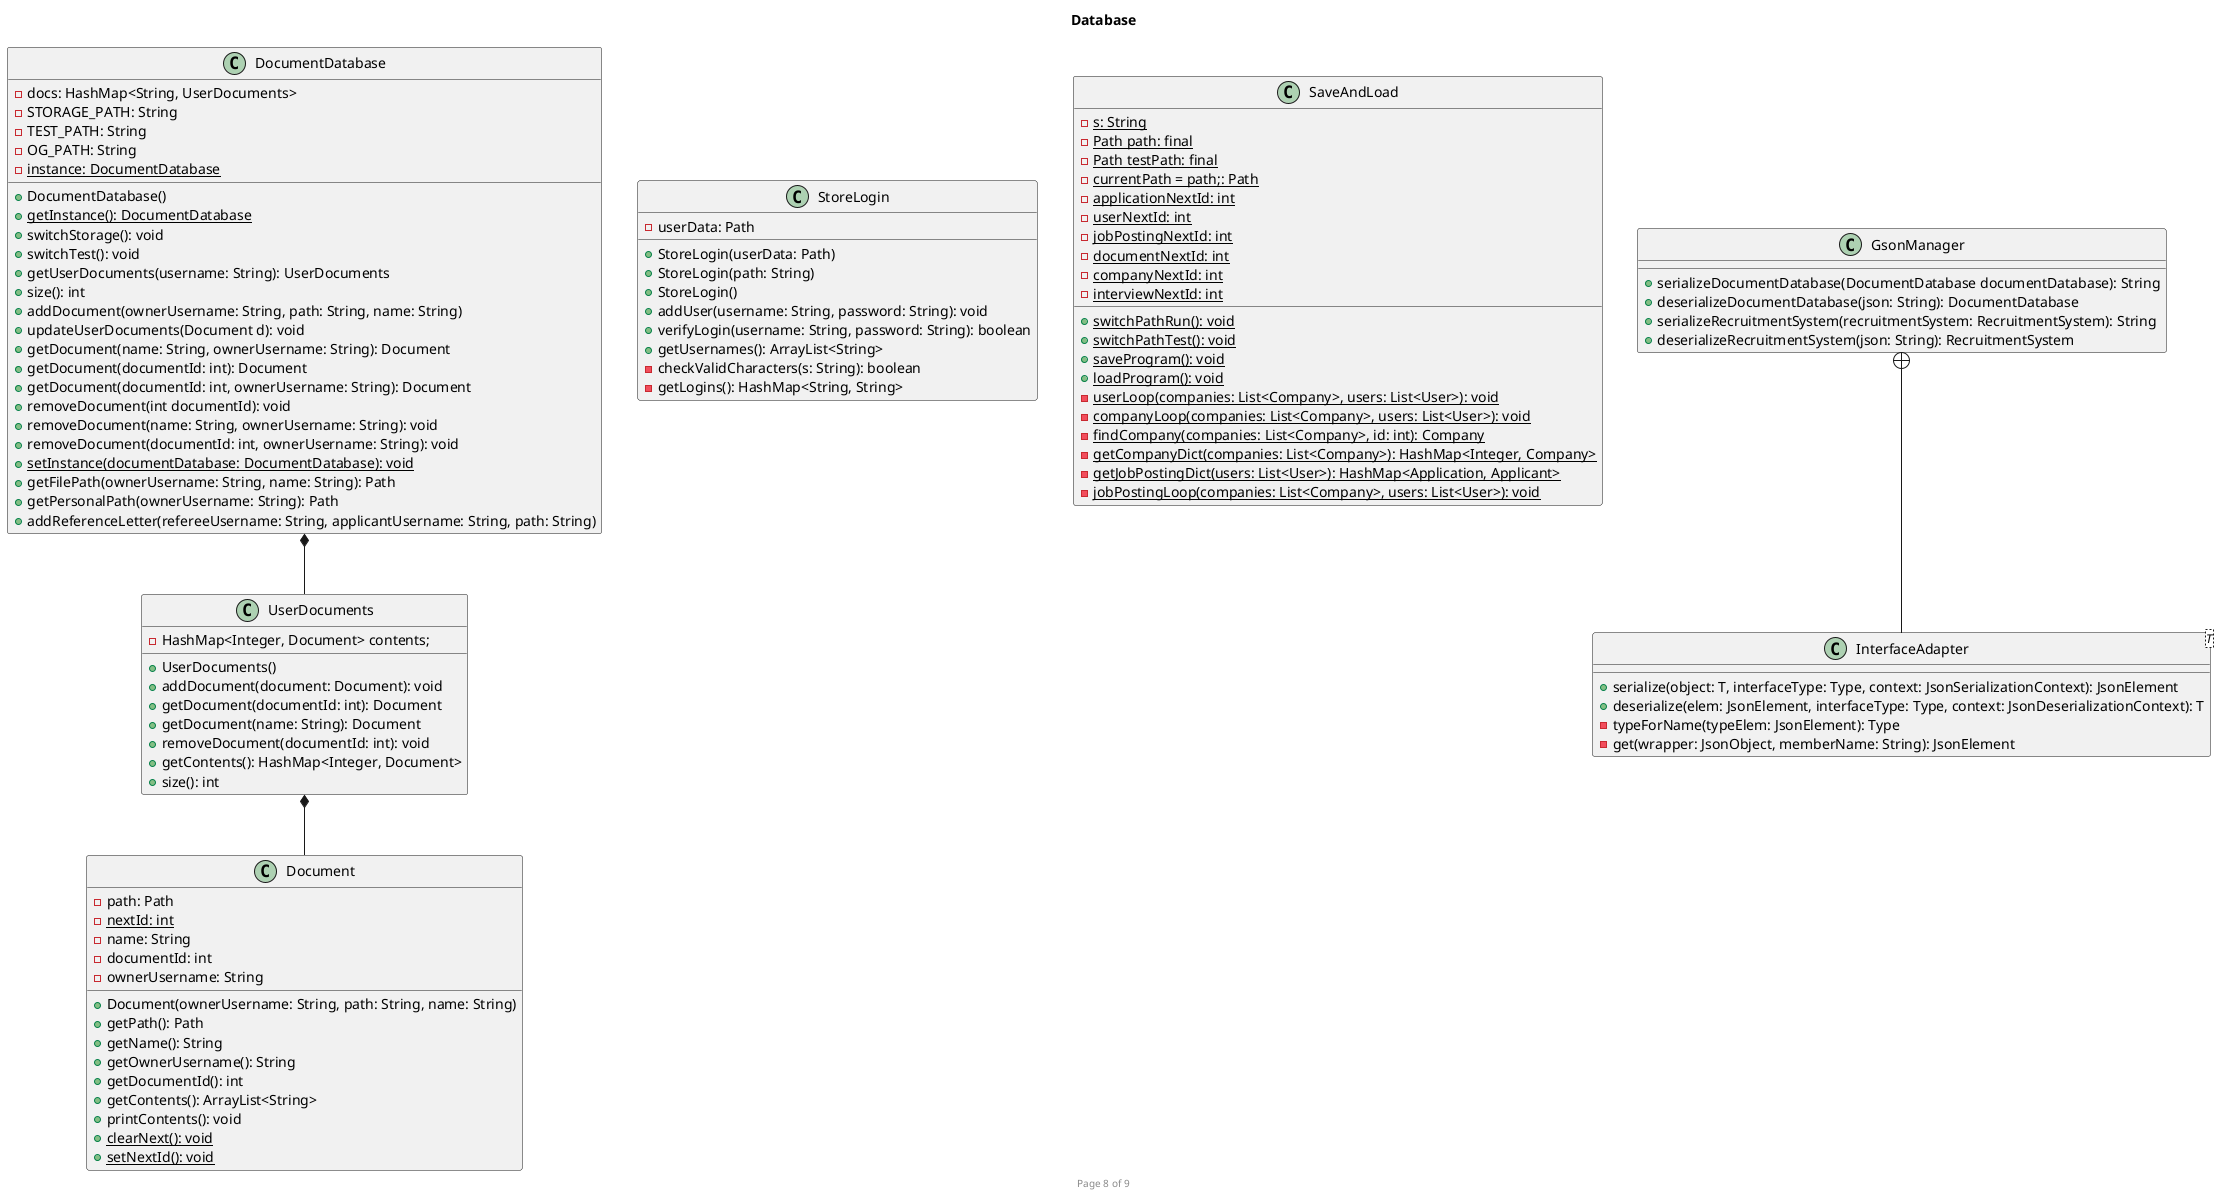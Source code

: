 @startuml
title: Database
footer Page 8 of 9
class Document {
    - path: Path
    - {static} nextId: int
    - name: String
    - documentId: int
    - ownerUsername: String
    + Document(ownerUsername: String, path: String, name: String)
    + getPath(): Path
    + getName(): String
    + getOwnerUsername(): String
    + getDocumentId(): int
    + getContents(): ArrayList<String>
    + printContents(): void
    + {static} clearNext(): void
    + {static} setNextId(): void
}

UserDocuments *-- Document

class UserDocuments {
    - HashMap<Integer, Document> contents;
    + UserDocuments()
    + addDocument(document: Document): void
    + getDocument(documentId: int): Document
    + getDocument(name: String): Document
    + removeDocument(documentId: int): void
    + getContents(): HashMap<Integer, Document>
    + size(): int
}

DocumentDatabase *-- UserDocuments

class DocumentDatabase {
    - docs: HashMap<String, UserDocuments>
    - STORAGE_PATH: String
    - TEST_PATH: String
    - OG_PATH: String
    - {static} instance: DocumentDatabase
    + DocumentDatabase()
    + {static} getInstance(): DocumentDatabase
    + switchStorage(): void
    + switchTest(): void
    + getUserDocuments(username: String): UserDocuments
    + size(): int
    + addDocument(ownerUsername: String, path: String, name: String)
    + updateUserDocuments(Document d): void
    + getDocument(name: String, ownerUsername: String): Document
    + getDocument(documentId: int): Document
    + getDocument(documentId: int, ownerUsername: String): Document
    + removeDocument(int documentId): void
    + removeDocument(name: String, ownerUsername: String): void
    + removeDocument(documentId: int, ownerUsername: String): void
    + {static} setInstance(documentDatabase: DocumentDatabase): void
    + getFilePath(ownerUsername: String, name: String): Path
    + getPersonalPath(ownerUsername: String): Path
    + addReferenceLetter(refereeUsername: String, applicantUsername: String, path: String)
}

class StoreLogin {
    - userData: Path
    + StoreLogin(userData: Path)
    + StoreLogin(path: String)
    + StoreLogin()
    + addUser(username: String, password: String): void
    + verifyLogin(username: String, password: String): boolean
    + getUsernames(): ArrayList<String>
    - checkValidCharacters(s: String): boolean
    - getLogins(): HashMap<String, String>
}

class SaveAndLoad {
    - {static} s: String
    - {static} Path path: final
    - {static} Path testPath: final
    - {static} currentPath = path;: Path
    - {static} applicationNextId: int
    - {static} userNextId: int
    - {static} jobPostingNextId: int
    - {static} documentNextId: int
    - {static} companyNextId: int
    - {static} interviewNextId: int
    + {static} switchPathRun(): void
    + {static} switchPathTest(): void
    + {static} saveProgram(): void
    + {static} loadProgram(): void
    - {static} userLoop(companies: List<Company>, users: List<User>): void
    - {static} companyLoop(companies: List<Company>, users: List<User>): void
    - {static} findCompany(companies: List<Company>, id: int): Company
    - {static} getCompanyDict(companies: List<Company>): HashMap<Integer, Company>
    - {static} getJobPostingDict(users: List<User>): HashMap<Application, Applicant>
    - {static} jobPostingLoop(companies: List<Company>, users: List<User>): void
}

class GsonManager{
    + serializeDocumentDatabase(DocumentDatabase documentDatabase): String
    + deserializeDocumentDatabase(json: String): DocumentDatabase
    + serializeRecruitmentSystem(recruitmentSystem: RecruitmentSystem): String
    + deserializeRecruitmentSystem(json: String): RecruitmentSystem
}

GsonManager +-- InterfaceAdapter

class InterfaceAdapter<T>{
    + serialize(object: T, interfaceType: Type, context: JsonSerializationContext): JsonElement
    + deserialize(elem: JsonElement, interfaceType: Type, context: JsonDeserializationContext): T
    - typeForName(typeElem: JsonElement): Type
    - get(wrapper: JsonObject, memberName: String): JsonElement
}

@enduml
